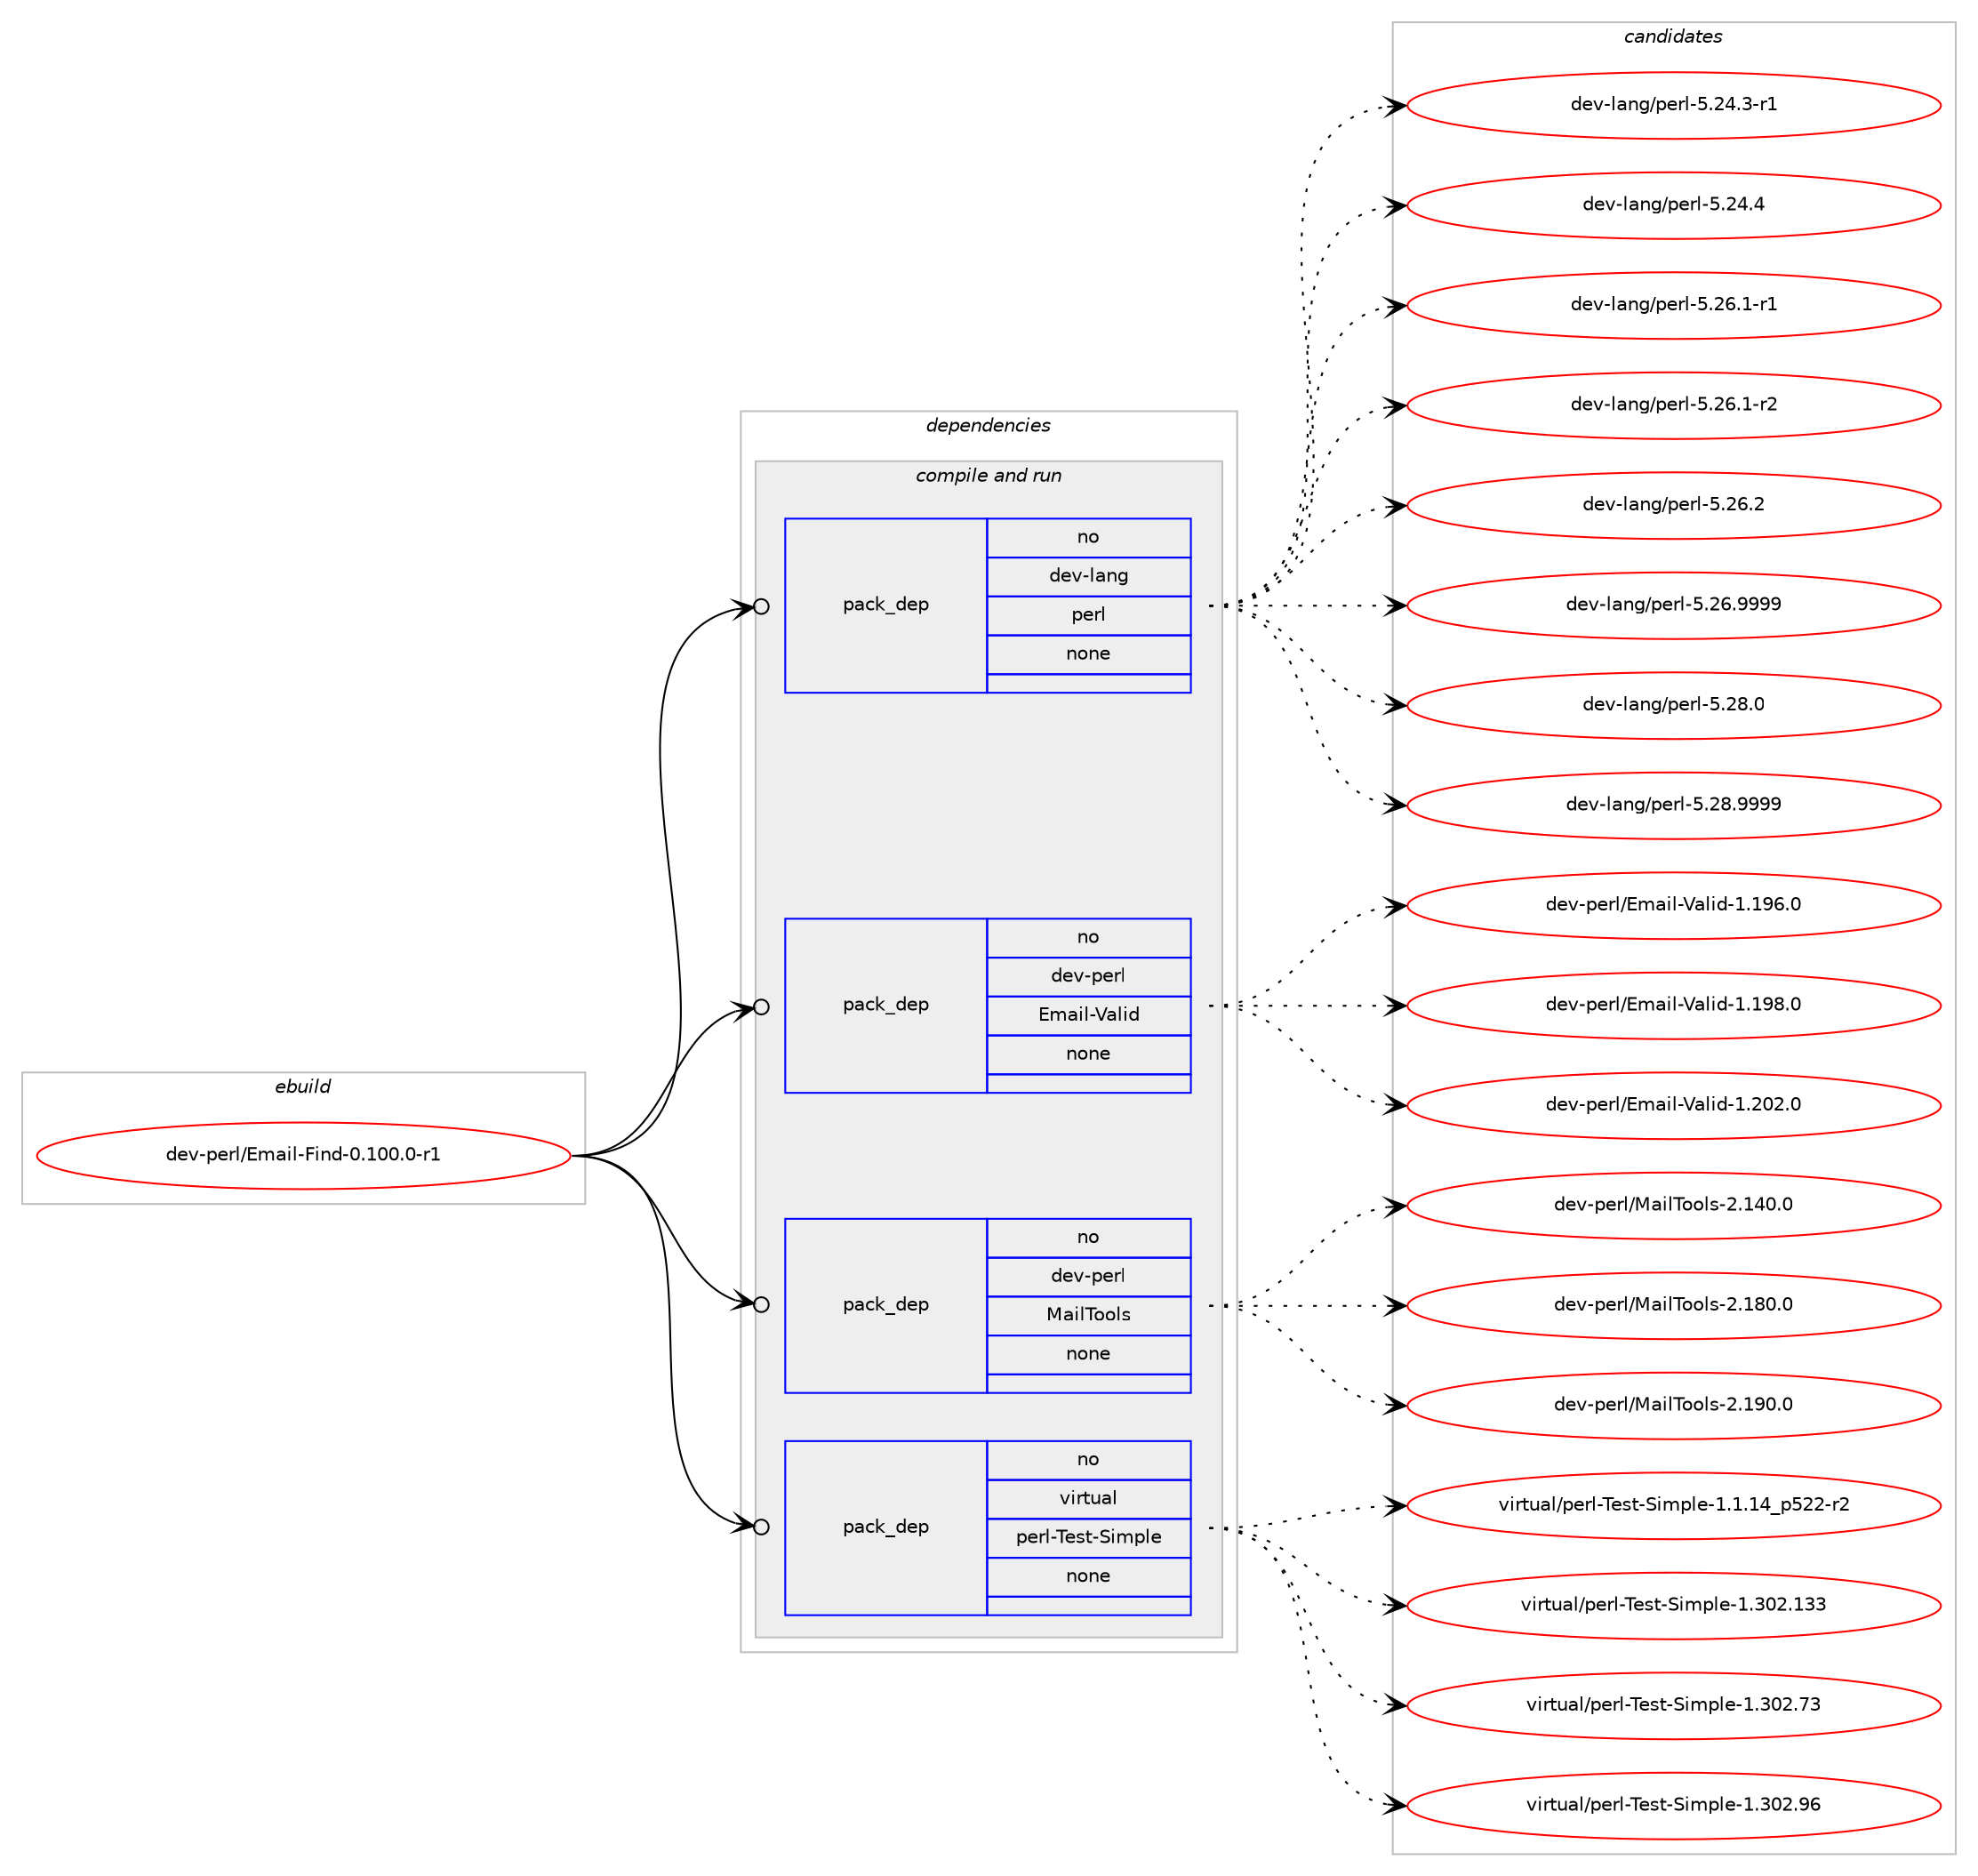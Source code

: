 digraph prolog {

# *************
# Graph options
# *************

newrank=true;
concentrate=true;
compound=true;
graph [rankdir=LR,fontname=Helvetica,fontsize=10,ranksep=1.5];#, ranksep=2.5, nodesep=0.2];
edge  [arrowhead=vee];
node  [fontname=Helvetica,fontsize=10];

# **********
# The ebuild
# **********

subgraph cluster_leftcol {
color=gray;
rank=same;
label=<<i>ebuild</i>>;
id [label="dev-perl/Email-Find-0.100.0-r1", color=red, width=4, href="../dev-perl/Email-Find-0.100.0-r1.svg"];
}

# ****************
# The dependencies
# ****************

subgraph cluster_midcol {
color=gray;
label=<<i>dependencies</i>>;
subgraph cluster_compile {
fillcolor="#eeeeee";
style=filled;
label=<<i>compile</i>>;
}
subgraph cluster_compileandrun {
fillcolor="#eeeeee";
style=filled;
label=<<i>compile and run</i>>;
subgraph pack989455 {
dependency1380537 [label=<<TABLE BORDER="0" CELLBORDER="1" CELLSPACING="0" CELLPADDING="4" WIDTH="220"><TR><TD ROWSPAN="6" CELLPADDING="30">pack_dep</TD></TR><TR><TD WIDTH="110">no</TD></TR><TR><TD>dev-lang</TD></TR><TR><TD>perl</TD></TR><TR><TD>none</TD></TR><TR><TD></TD></TR></TABLE>>, shape=none, color=blue];
}
id:e -> dependency1380537:w [weight=20,style="solid",arrowhead="odotvee"];
subgraph pack989456 {
dependency1380538 [label=<<TABLE BORDER="0" CELLBORDER="1" CELLSPACING="0" CELLPADDING="4" WIDTH="220"><TR><TD ROWSPAN="6" CELLPADDING="30">pack_dep</TD></TR><TR><TD WIDTH="110">no</TD></TR><TR><TD>dev-perl</TD></TR><TR><TD>Email-Valid</TD></TR><TR><TD>none</TD></TR><TR><TD></TD></TR></TABLE>>, shape=none, color=blue];
}
id:e -> dependency1380538:w [weight=20,style="solid",arrowhead="odotvee"];
subgraph pack989457 {
dependency1380539 [label=<<TABLE BORDER="0" CELLBORDER="1" CELLSPACING="0" CELLPADDING="4" WIDTH="220"><TR><TD ROWSPAN="6" CELLPADDING="30">pack_dep</TD></TR><TR><TD WIDTH="110">no</TD></TR><TR><TD>dev-perl</TD></TR><TR><TD>MailTools</TD></TR><TR><TD>none</TD></TR><TR><TD></TD></TR></TABLE>>, shape=none, color=blue];
}
id:e -> dependency1380539:w [weight=20,style="solid",arrowhead="odotvee"];
subgraph pack989458 {
dependency1380540 [label=<<TABLE BORDER="0" CELLBORDER="1" CELLSPACING="0" CELLPADDING="4" WIDTH="220"><TR><TD ROWSPAN="6" CELLPADDING="30">pack_dep</TD></TR><TR><TD WIDTH="110">no</TD></TR><TR><TD>virtual</TD></TR><TR><TD>perl-Test-Simple</TD></TR><TR><TD>none</TD></TR><TR><TD></TD></TR></TABLE>>, shape=none, color=blue];
}
id:e -> dependency1380540:w [weight=20,style="solid",arrowhead="odotvee"];
}
subgraph cluster_run {
fillcolor="#eeeeee";
style=filled;
label=<<i>run</i>>;
}
}

# **************
# The candidates
# **************

subgraph cluster_choices {
rank=same;
color=gray;
label=<<i>candidates</i>>;

subgraph choice989455 {
color=black;
nodesep=1;
choice100101118451089711010347112101114108455346505246514511449 [label="dev-lang/perl-5.24.3-r1", color=red, width=4,href="../dev-lang/perl-5.24.3-r1.svg"];
choice10010111845108971101034711210111410845534650524652 [label="dev-lang/perl-5.24.4", color=red, width=4,href="../dev-lang/perl-5.24.4.svg"];
choice100101118451089711010347112101114108455346505446494511449 [label="dev-lang/perl-5.26.1-r1", color=red, width=4,href="../dev-lang/perl-5.26.1-r1.svg"];
choice100101118451089711010347112101114108455346505446494511450 [label="dev-lang/perl-5.26.1-r2", color=red, width=4,href="../dev-lang/perl-5.26.1-r2.svg"];
choice10010111845108971101034711210111410845534650544650 [label="dev-lang/perl-5.26.2", color=red, width=4,href="../dev-lang/perl-5.26.2.svg"];
choice10010111845108971101034711210111410845534650544657575757 [label="dev-lang/perl-5.26.9999", color=red, width=4,href="../dev-lang/perl-5.26.9999.svg"];
choice10010111845108971101034711210111410845534650564648 [label="dev-lang/perl-5.28.0", color=red, width=4,href="../dev-lang/perl-5.28.0.svg"];
choice10010111845108971101034711210111410845534650564657575757 [label="dev-lang/perl-5.28.9999", color=red, width=4,href="../dev-lang/perl-5.28.9999.svg"];
dependency1380537:e -> choice100101118451089711010347112101114108455346505246514511449:w [style=dotted,weight="100"];
dependency1380537:e -> choice10010111845108971101034711210111410845534650524652:w [style=dotted,weight="100"];
dependency1380537:e -> choice100101118451089711010347112101114108455346505446494511449:w [style=dotted,weight="100"];
dependency1380537:e -> choice100101118451089711010347112101114108455346505446494511450:w [style=dotted,weight="100"];
dependency1380537:e -> choice10010111845108971101034711210111410845534650544650:w [style=dotted,weight="100"];
dependency1380537:e -> choice10010111845108971101034711210111410845534650544657575757:w [style=dotted,weight="100"];
dependency1380537:e -> choice10010111845108971101034711210111410845534650564648:w [style=dotted,weight="100"];
dependency1380537:e -> choice10010111845108971101034711210111410845534650564657575757:w [style=dotted,weight="100"];
}
subgraph choice989456 {
color=black;
nodesep=1;
choice100101118451121011141084769109971051084586971081051004549464957544648 [label="dev-perl/Email-Valid-1.196.0", color=red, width=4,href="../dev-perl/Email-Valid-1.196.0.svg"];
choice100101118451121011141084769109971051084586971081051004549464957564648 [label="dev-perl/Email-Valid-1.198.0", color=red, width=4,href="../dev-perl/Email-Valid-1.198.0.svg"];
choice100101118451121011141084769109971051084586971081051004549465048504648 [label="dev-perl/Email-Valid-1.202.0", color=red, width=4,href="../dev-perl/Email-Valid-1.202.0.svg"];
dependency1380538:e -> choice100101118451121011141084769109971051084586971081051004549464957544648:w [style=dotted,weight="100"];
dependency1380538:e -> choice100101118451121011141084769109971051084586971081051004549464957564648:w [style=dotted,weight="100"];
dependency1380538:e -> choice100101118451121011141084769109971051084586971081051004549465048504648:w [style=dotted,weight="100"];
}
subgraph choice989457 {
color=black;
nodesep=1;
choice10010111845112101114108477797105108841111111081154550464952484648 [label="dev-perl/MailTools-2.140.0", color=red, width=4,href="../dev-perl/MailTools-2.140.0.svg"];
choice10010111845112101114108477797105108841111111081154550464956484648 [label="dev-perl/MailTools-2.180.0", color=red, width=4,href="../dev-perl/MailTools-2.180.0.svg"];
choice10010111845112101114108477797105108841111111081154550464957484648 [label="dev-perl/MailTools-2.190.0", color=red, width=4,href="../dev-perl/MailTools-2.190.0.svg"];
dependency1380539:e -> choice10010111845112101114108477797105108841111111081154550464952484648:w [style=dotted,weight="100"];
dependency1380539:e -> choice10010111845112101114108477797105108841111111081154550464956484648:w [style=dotted,weight="100"];
dependency1380539:e -> choice10010111845112101114108477797105108841111111081154550464957484648:w [style=dotted,weight="100"];
}
subgraph choice989458 {
color=black;
nodesep=1;
choice11810511411611797108471121011141084584101115116458310510911210810145494649464952951125350504511450 [label="virtual/perl-Test-Simple-1.1.14_p522-r2", color=red, width=4,href="../virtual/perl-Test-Simple-1.1.14_p522-r2.svg"];
choice11810511411611797108471121011141084584101115116458310510911210810145494651485046495151 [label="virtual/perl-Test-Simple-1.302.133", color=red, width=4,href="../virtual/perl-Test-Simple-1.302.133.svg"];
choice118105114116117971084711210111410845841011151164583105109112108101454946514850465551 [label="virtual/perl-Test-Simple-1.302.73", color=red, width=4,href="../virtual/perl-Test-Simple-1.302.73.svg"];
choice118105114116117971084711210111410845841011151164583105109112108101454946514850465754 [label="virtual/perl-Test-Simple-1.302.96", color=red, width=4,href="../virtual/perl-Test-Simple-1.302.96.svg"];
dependency1380540:e -> choice11810511411611797108471121011141084584101115116458310510911210810145494649464952951125350504511450:w [style=dotted,weight="100"];
dependency1380540:e -> choice11810511411611797108471121011141084584101115116458310510911210810145494651485046495151:w [style=dotted,weight="100"];
dependency1380540:e -> choice118105114116117971084711210111410845841011151164583105109112108101454946514850465551:w [style=dotted,weight="100"];
dependency1380540:e -> choice118105114116117971084711210111410845841011151164583105109112108101454946514850465754:w [style=dotted,weight="100"];
}
}

}
